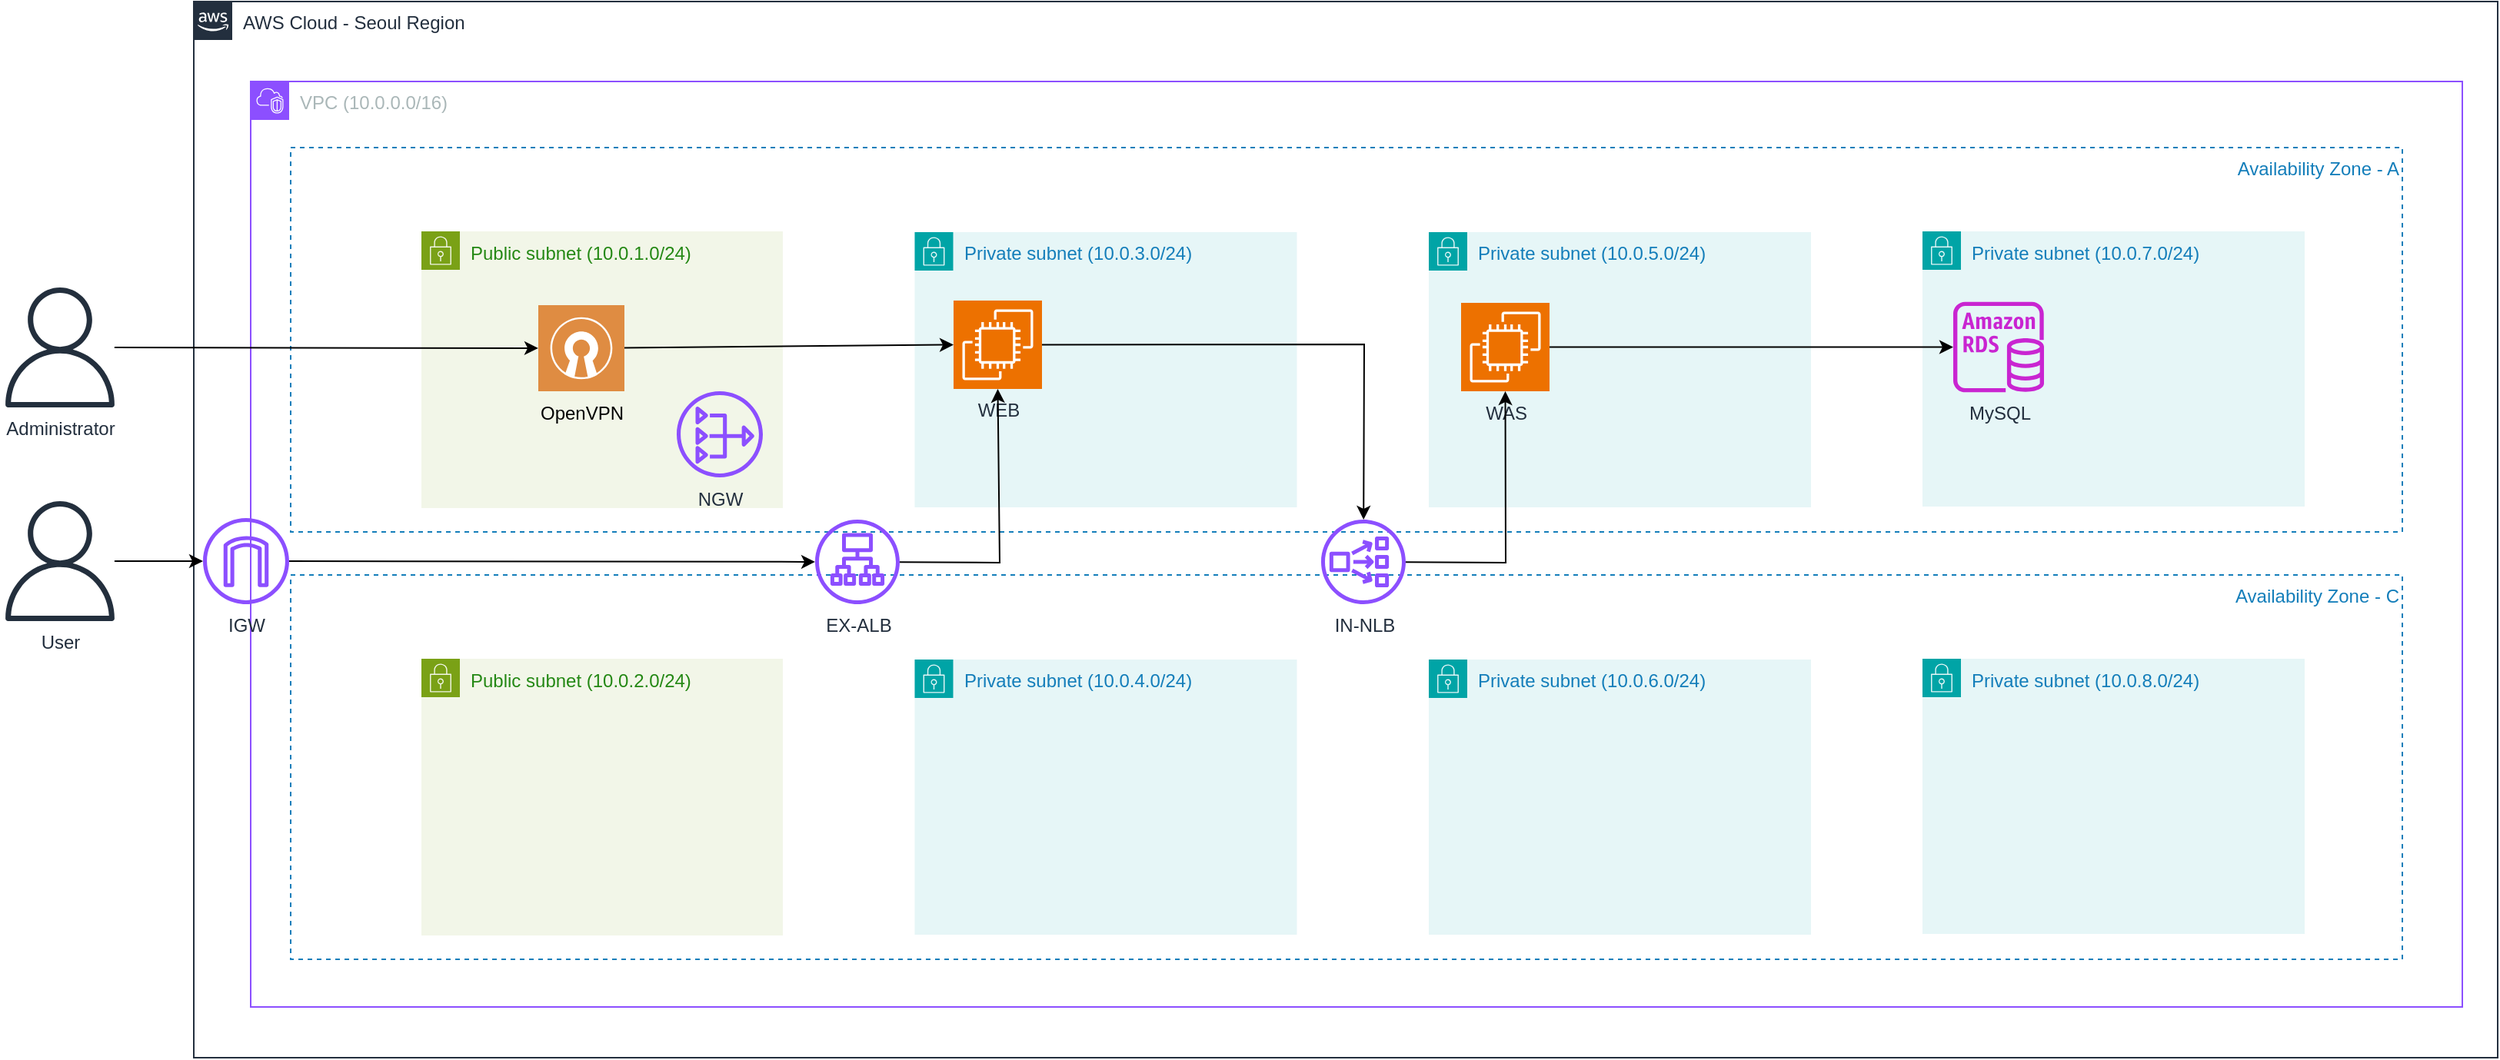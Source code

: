 <mxfile version="24.7.2" type="github">
  <diagram name="페이지-1" id="AiSIVsxfDKLePhhcHkLH">
    <mxGraphModel dx="1880" dy="833" grid="1" gridSize="10" guides="1" tooltips="1" connect="1" arrows="1" fold="1" page="1" pageScale="1" pageWidth="827" pageHeight="1169" math="0" shadow="0">
      <root>
        <mxCell id="0" />
        <mxCell id="1" parent="0" />
        <mxCell id="RFireV2nsP0Aid6oBheT-1" value="AWS Cloud - Seoul Region" style="points=[[0,0],[0.25,0],[0.5,0],[0.75,0],[1,0],[1,0.25],[1,0.5],[1,0.75],[1,1],[0.75,1],[0.5,1],[0.25,1],[0,1],[0,0.75],[0,0.5],[0,0.25]];outlineConnect=0;gradientColor=none;html=1;whiteSpace=wrap;fontSize=12;fontStyle=0;container=1;pointerEvents=0;collapsible=0;recursiveResize=0;shape=mxgraph.aws4.group;grIcon=mxgraph.aws4.group_aws_cloud_alt;strokeColor=#232F3E;fillColor=none;verticalAlign=top;align=left;spacingLeft=30;fontColor=#232F3E;dashed=0;" parent="1" vertex="1">
          <mxGeometry x="146" y="254" width="1498" height="687" as="geometry" />
        </mxCell>
        <mxCell id="RFireV2nsP0Aid6oBheT-2" value="VPC (10.0.0.0/16)" style="points=[[0,0],[0.25,0],[0.5,0],[0.75,0],[1,0],[1,0.25],[1,0.5],[1,0.75],[1,1],[0.75,1],[0.5,1],[0.25,1],[0,1],[0,0.75],[0,0.5],[0,0.25]];outlineConnect=0;gradientColor=none;html=1;whiteSpace=wrap;fontSize=12;fontStyle=0;container=1;pointerEvents=0;collapsible=0;recursiveResize=0;shape=mxgraph.aws4.group;grIcon=mxgraph.aws4.group_vpc2;strokeColor=#8C4FFF;fillColor=none;verticalAlign=top;align=left;spacingLeft=30;fontColor=#AAB7B8;dashed=0;" parent="RFireV2nsP0Aid6oBheT-1" vertex="1">
          <mxGeometry x="37" y="52" width="1438" height="602" as="geometry" />
        </mxCell>
        <mxCell id="RFireV2nsP0Aid6oBheT-3" value="Availability Zone - A" style="fillColor=none;strokeColor=#147EBA;dashed=1;verticalAlign=top;fontStyle=0;fontColor=#147EBA;whiteSpace=wrap;html=1;align=right;" parent="RFireV2nsP0Aid6oBheT-2" vertex="1">
          <mxGeometry x="26" y="43" width="1373" height="250" as="geometry" />
        </mxCell>
        <mxCell id="RFireV2nsP0Aid6oBheT-4" value="Private subnet (10.0.3.0/24)" style="points=[[0,0],[0.25,0],[0.5,0],[0.75,0],[1,0],[1,0.25],[1,0.5],[1,0.75],[1,1],[0.75,1],[0.5,1],[0.25,1],[0,1],[0,0.75],[0,0.5],[0,0.25]];outlineConnect=0;gradientColor=none;html=1;whiteSpace=wrap;fontSize=12;fontStyle=0;container=1;pointerEvents=0;collapsible=0;recursiveResize=0;shape=mxgraph.aws4.group;grIcon=mxgraph.aws4.group_security_group;grStroke=0;strokeColor=#00A4A6;fillColor=#E6F6F7;verticalAlign=top;align=left;spacingLeft=30;fontColor=#147EBA;dashed=0;" parent="RFireV2nsP0Aid6oBheT-2" vertex="1">
          <mxGeometry x="431.75" y="98" width="248.5" height="179" as="geometry" />
        </mxCell>
        <mxCell id="RFireV2nsP0Aid6oBheT-5" value="Private subnet (10.0.5.0/24)" style="points=[[0,0],[0.25,0],[0.5,0],[0.75,0],[1,0],[1,0.25],[1,0.5],[1,0.75],[1,1],[0.75,1],[0.5,1],[0.25,1],[0,1],[0,0.75],[0,0.5],[0,0.25]];outlineConnect=0;gradientColor=none;html=1;whiteSpace=wrap;fontSize=12;fontStyle=0;container=1;pointerEvents=0;collapsible=0;recursiveResize=0;shape=mxgraph.aws4.group;grIcon=mxgraph.aws4.group_security_group;grStroke=0;strokeColor=#00A4A6;fillColor=#E6F6F7;verticalAlign=top;align=left;spacingLeft=30;fontColor=#147EBA;dashed=0;" parent="RFireV2nsP0Aid6oBheT-2" vertex="1">
          <mxGeometry x="766" y="98" width="248.5" height="179" as="geometry" />
        </mxCell>
        <mxCell id="RFireV2nsP0Aid6oBheT-6" value="Public subnet (10.0.1.0/24)" style="points=[[0,0],[0.25,0],[0.5,0],[0.75,0],[1,0],[1,0.25],[1,0.5],[1,0.75],[1,1],[0.75,1],[0.5,1],[0.25,1],[0,1],[0,0.75],[0,0.5],[0,0.25]];outlineConnect=0;gradientColor=none;html=1;whiteSpace=wrap;fontSize=12;fontStyle=0;container=1;pointerEvents=0;collapsible=0;recursiveResize=0;shape=mxgraph.aws4.group;grIcon=mxgraph.aws4.group_security_group;grStroke=0;strokeColor=#7AA116;fillColor=#F2F6E8;verticalAlign=top;align=left;spacingLeft=30;fontColor=#248814;dashed=0;" parent="RFireV2nsP0Aid6oBheT-2" vertex="1">
          <mxGeometry x="111" y="97.5" width="235" height="180" as="geometry" />
        </mxCell>
        <mxCell id="x9lpH0iV2HzW2ZIu7gar-1" value="OpenVPN" style="sketch=0;pointerEvents=1;shadow=0;dashed=0;html=1;strokeColor=none;fillColor=#DF8C42;labelPosition=center;verticalLabelPosition=bottom;verticalAlign=top;align=center;outlineConnect=0;shape=mxgraph.veeam2.open_vpn;" vertex="1" parent="RFireV2nsP0Aid6oBheT-6">
          <mxGeometry x="76" y="48" width="56" height="56" as="geometry" />
        </mxCell>
        <mxCell id="RFireV2nsP0Aid6oBheT-7" value="Availability Zone - C" style="fillColor=none;strokeColor=#147EBA;dashed=1;verticalAlign=top;fontStyle=0;fontColor=#147EBA;whiteSpace=wrap;html=1;align=right;" parent="RFireV2nsP0Aid6oBheT-2" vertex="1">
          <mxGeometry x="26" y="321" width="1373" height="250" as="geometry" />
        </mxCell>
        <mxCell id="RFireV2nsP0Aid6oBheT-8" value="Private subnet (10.0.4.0/24)" style="points=[[0,0],[0.25,0],[0.5,0],[0.75,0],[1,0],[1,0.25],[1,0.5],[1,0.75],[1,1],[0.75,1],[0.5,1],[0.25,1],[0,1],[0,0.75],[0,0.5],[0,0.25]];outlineConnect=0;gradientColor=none;html=1;whiteSpace=wrap;fontSize=12;fontStyle=0;container=1;pointerEvents=0;collapsible=0;recursiveResize=0;shape=mxgraph.aws4.group;grIcon=mxgraph.aws4.group_security_group;grStroke=0;strokeColor=#00A4A6;fillColor=#E6F6F7;verticalAlign=top;align=left;spacingLeft=30;fontColor=#147EBA;dashed=0;" parent="RFireV2nsP0Aid6oBheT-2" vertex="1">
          <mxGeometry x="431.75" y="376" width="248.5" height="179" as="geometry" />
        </mxCell>
        <mxCell id="RFireV2nsP0Aid6oBheT-9" value="Private subnet (10.0.6.0/24)" style="points=[[0,0],[0.25,0],[0.5,0],[0.75,0],[1,0],[1,0.25],[1,0.5],[1,0.75],[1,1],[0.75,1],[0.5,1],[0.25,1],[0,1],[0,0.75],[0,0.5],[0,0.25]];outlineConnect=0;gradientColor=none;html=1;whiteSpace=wrap;fontSize=12;fontStyle=0;container=1;pointerEvents=0;collapsible=0;recursiveResize=0;shape=mxgraph.aws4.group;grIcon=mxgraph.aws4.group_security_group;grStroke=0;strokeColor=#00A4A6;fillColor=#E6F6F7;verticalAlign=top;align=left;spacingLeft=30;fontColor=#147EBA;dashed=0;" parent="RFireV2nsP0Aid6oBheT-2" vertex="1">
          <mxGeometry x="766" y="376" width="248.5" height="179" as="geometry" />
        </mxCell>
        <mxCell id="RFireV2nsP0Aid6oBheT-10" value="Public subnet (10.0.2.0/24)" style="points=[[0,0],[0.25,0],[0.5,0],[0.75,0],[1,0],[1,0.25],[1,0.5],[1,0.75],[1,1],[0.75,1],[0.5,1],[0.25,1],[0,1],[0,0.75],[0,0.5],[0,0.25]];outlineConnect=0;gradientColor=none;html=1;whiteSpace=wrap;fontSize=12;fontStyle=0;container=1;pointerEvents=0;collapsible=0;recursiveResize=0;shape=mxgraph.aws4.group;grIcon=mxgraph.aws4.group_security_group;grStroke=0;strokeColor=#7AA116;fillColor=#F2F6E8;verticalAlign=top;align=left;spacingLeft=30;fontColor=#248814;dashed=0;" parent="RFireV2nsP0Aid6oBheT-2" vertex="1">
          <mxGeometry x="111" y="375.5" width="235" height="180" as="geometry" />
        </mxCell>
        <mxCell id="x9lpH0iV2HzW2ZIu7gar-2" value="EX-ALB" style="sketch=0;outlineConnect=0;fontColor=#232F3E;gradientColor=none;fillColor=#8C4FFF;strokeColor=none;dashed=0;verticalLabelPosition=bottom;verticalAlign=top;align=center;html=1;fontSize=12;fontStyle=0;aspect=fixed;pointerEvents=1;shape=mxgraph.aws4.application_load_balancer;" vertex="1" parent="RFireV2nsP0Aid6oBheT-2">
          <mxGeometry x="367" y="285" width="55" height="55" as="geometry" />
        </mxCell>
        <mxCell id="x9lpH0iV2HzW2ZIu7gar-3" value="IN-NLB" style="sketch=0;outlineConnect=0;fontColor=#232F3E;gradientColor=none;fillColor=#8C4FFF;strokeColor=none;dashed=0;verticalLabelPosition=bottom;verticalAlign=top;align=center;html=1;fontSize=12;fontStyle=0;aspect=fixed;pointerEvents=1;shape=mxgraph.aws4.network_load_balancer;" vertex="1" parent="RFireV2nsP0Aid6oBheT-2">
          <mxGeometry x="696" y="285" width="55" height="55" as="geometry" />
        </mxCell>
        <mxCell id="x9lpH0iV2HzW2ZIu7gar-4" value="WEB" style="sketch=0;points=[[0,0,0],[0.25,0,0],[0.5,0,0],[0.75,0,0],[1,0,0],[0,1,0],[0.25,1,0],[0.5,1,0],[0.75,1,0],[1,1,0],[0,0.25,0],[0,0.5,0],[0,0.75,0],[1,0.25,0],[1,0.5,0],[1,0.75,0]];outlineConnect=0;fontColor=#232F3E;fillColor=#ED7100;strokeColor=#ffffff;dashed=0;verticalLabelPosition=bottom;verticalAlign=top;align=center;html=1;fontSize=12;fontStyle=0;aspect=fixed;shape=mxgraph.aws4.resourceIcon;resIcon=mxgraph.aws4.ec2;" vertex="1" parent="RFireV2nsP0Aid6oBheT-2">
          <mxGeometry x="457" y="142.5" width="57.5" height="57.5" as="geometry" />
        </mxCell>
        <mxCell id="x9lpH0iV2HzW2ZIu7gar-6" value="Private subnet (10.0.7.0/24)" style="points=[[0,0],[0.25,0],[0.5,0],[0.75,0],[1,0],[1,0.25],[1,0.5],[1,0.75],[1,1],[0.75,1],[0.5,1],[0.25,1],[0,1],[0,0.75],[0,0.5],[0,0.25]];outlineConnect=0;gradientColor=none;html=1;whiteSpace=wrap;fontSize=12;fontStyle=0;container=1;pointerEvents=0;collapsible=0;recursiveResize=0;shape=mxgraph.aws4.group;grIcon=mxgraph.aws4.group_security_group;grStroke=0;strokeColor=#00A4A6;fillColor=#E6F6F7;verticalAlign=top;align=left;spacingLeft=30;fontColor=#147EBA;dashed=0;" vertex="1" parent="RFireV2nsP0Aid6oBheT-2">
          <mxGeometry x="1087" y="97.5" width="248.5" height="179" as="geometry" />
        </mxCell>
        <mxCell id="x9lpH0iV2HzW2ZIu7gar-8" value="Private subnet (10.0.8.0/24)" style="points=[[0,0],[0.25,0],[0.5,0],[0.75,0],[1,0],[1,0.25],[1,0.5],[1,0.75],[1,1],[0.75,1],[0.5,1],[0.25,1],[0,1],[0,0.75],[0,0.5],[0,0.25]];outlineConnect=0;gradientColor=none;html=1;whiteSpace=wrap;fontSize=12;fontStyle=0;container=1;pointerEvents=0;collapsible=0;recursiveResize=0;shape=mxgraph.aws4.group;grIcon=mxgraph.aws4.group_security_group;grStroke=0;strokeColor=#00A4A6;fillColor=#E6F6F7;verticalAlign=top;align=left;spacingLeft=30;fontColor=#147EBA;dashed=0;" vertex="1" parent="RFireV2nsP0Aid6oBheT-2">
          <mxGeometry x="1087" y="375.5" width="248.5" height="179" as="geometry" />
        </mxCell>
        <mxCell id="RFireV2nsP0Aid6oBheT-11" value="NGW" style="sketch=0;outlineConnect=0;fontColor=#232F3E;gradientColor=none;fillColor=#8C4FFF;strokeColor=none;dashed=0;verticalLabelPosition=bottom;verticalAlign=top;align=center;html=1;fontSize=12;fontStyle=0;aspect=fixed;pointerEvents=1;shape=mxgraph.aws4.nat_gateway;" parent="RFireV2nsP0Aid6oBheT-2" vertex="1">
          <mxGeometry x="277" y="201.5" width="56" height="56" as="geometry" />
        </mxCell>
        <mxCell id="x9lpH0iV2HzW2ZIu7gar-10" value="WAS" style="sketch=0;points=[[0,0,0],[0.25,0,0],[0.5,0,0],[0.75,0,0],[1,0,0],[0,1,0],[0.25,1,0],[0.5,1,0],[0.75,1,0],[1,1,0],[0,0.25,0],[0,0.5,0],[0,0.75,0],[1,0.25,0],[1,0.5,0],[1,0.75,0]];outlineConnect=0;fontColor=#232F3E;fillColor=#ED7100;strokeColor=#ffffff;dashed=0;verticalLabelPosition=bottom;verticalAlign=top;align=center;html=1;fontSize=12;fontStyle=0;aspect=fixed;shape=mxgraph.aws4.resourceIcon;resIcon=mxgraph.aws4.ec2;" vertex="1" parent="RFireV2nsP0Aid6oBheT-2">
          <mxGeometry x="787" y="144" width="57.5" height="57.5" as="geometry" />
        </mxCell>
        <mxCell id="x9lpH0iV2HzW2ZIu7gar-12" value="" style="endArrow=classic;html=1;rounded=0;entryX=0.5;entryY=1;entryDx=0;entryDy=0;entryPerimeter=0;" edge="1" parent="RFireV2nsP0Aid6oBheT-2" source="x9lpH0iV2HzW2ZIu7gar-2" target="x9lpH0iV2HzW2ZIu7gar-4">
          <mxGeometry width="50" height="50" relative="1" as="geometry">
            <mxPoint x="577" y="254" as="sourcePoint" />
            <mxPoint x="627" y="204" as="targetPoint" />
            <Array as="points">
              <mxPoint x="487" y="313" />
            </Array>
          </mxGeometry>
        </mxCell>
        <mxCell id="x9lpH0iV2HzW2ZIu7gar-16" value="" style="endArrow=classic;html=1;rounded=0;exitX=1;exitY=0.5;exitDx=0;exitDy=0;exitPerimeter=0;" edge="1" parent="RFireV2nsP0Aid6oBheT-2" source="x9lpH0iV2HzW2ZIu7gar-4" target="x9lpH0iV2HzW2ZIu7gar-3">
          <mxGeometry width="50" height="50" relative="1" as="geometry">
            <mxPoint x="557" y="284" as="sourcePoint" />
            <mxPoint x="607" y="234" as="targetPoint" />
            <Array as="points">
              <mxPoint x="724" y="171" />
            </Array>
          </mxGeometry>
        </mxCell>
        <mxCell id="x9lpH0iV2HzW2ZIu7gar-17" value="" style="endArrow=classic;html=1;rounded=0;entryX=0.5;entryY=1;entryDx=0;entryDy=0;entryPerimeter=0;" edge="1" parent="RFireV2nsP0Aid6oBheT-2" source="x9lpH0iV2HzW2ZIu7gar-3" target="x9lpH0iV2HzW2ZIu7gar-10">
          <mxGeometry width="50" height="50" relative="1" as="geometry">
            <mxPoint x="847" y="284" as="sourcePoint" />
            <mxPoint x="897" y="234" as="targetPoint" />
            <Array as="points">
              <mxPoint x="816" y="313" />
            </Array>
          </mxGeometry>
        </mxCell>
        <mxCell id="x9lpH0iV2HzW2ZIu7gar-18" value="" style="endArrow=classic;html=1;rounded=0;exitX=1;exitY=0.5;exitDx=0;exitDy=0;exitPerimeter=0;" edge="1" parent="RFireV2nsP0Aid6oBheT-2" source="x9lpH0iV2HzW2ZIu7gar-10" target="x9lpH0iV2HzW2ZIu7gar-9">
          <mxGeometry width="50" height="50" relative="1" as="geometry">
            <mxPoint x="847" y="284" as="sourcePoint" />
            <mxPoint x="897" y="234" as="targetPoint" />
          </mxGeometry>
        </mxCell>
        <mxCell id="x9lpH0iV2HzW2ZIu7gar-9" value="MySQL" style="sketch=0;outlineConnect=0;fontColor=#232F3E;gradientColor=none;fillColor=#C925D1;strokeColor=none;dashed=0;verticalLabelPosition=bottom;verticalAlign=top;align=center;html=1;fontSize=12;fontStyle=0;aspect=fixed;pointerEvents=1;shape=mxgraph.aws4.rds_instance;" vertex="1" parent="RFireV2nsP0Aid6oBheT-2">
          <mxGeometry x="1107" y="143.25" width="59" height="59" as="geometry" />
        </mxCell>
        <mxCell id="x9lpH0iV2HzW2ZIu7gar-23" value="" style="endArrow=classic;html=1;rounded=0;entryX=0;entryY=0.5;entryDx=0;entryDy=0;entryPerimeter=0;" edge="1" parent="RFireV2nsP0Aid6oBheT-2" source="x9lpH0iV2HzW2ZIu7gar-1" target="x9lpH0iV2HzW2ZIu7gar-4">
          <mxGeometry width="50" height="50" relative="1" as="geometry">
            <mxPoint x="337" y="304" as="sourcePoint" />
            <mxPoint x="387" y="254" as="targetPoint" />
          </mxGeometry>
        </mxCell>
        <mxCell id="RFireV2nsP0Aid6oBheT-12" value="IGW" style="sketch=0;outlineConnect=0;fontColor=#232F3E;gradientColor=none;fillColor=#8C4FFF;strokeColor=none;dashed=0;verticalLabelPosition=bottom;verticalAlign=top;align=center;html=1;fontSize=12;fontStyle=0;aspect=fixed;pointerEvents=1;shape=mxgraph.aws4.internet_gateway;" parent="RFireV2nsP0Aid6oBheT-1" vertex="1">
          <mxGeometry x="6" y="336" width="56" height="56" as="geometry" />
        </mxCell>
        <mxCell id="x9lpH0iV2HzW2ZIu7gar-15" value="" style="endArrow=classic;html=1;rounded=0;" edge="1" parent="RFireV2nsP0Aid6oBheT-1" source="RFireV2nsP0Aid6oBheT-12" target="x9lpH0iV2HzW2ZIu7gar-2">
          <mxGeometry width="50" height="50" relative="1" as="geometry">
            <mxPoint x="284" y="426" as="sourcePoint" />
            <mxPoint x="334" y="376" as="targetPoint" />
          </mxGeometry>
        </mxCell>
        <mxCell id="x9lpH0iV2HzW2ZIu7gar-19" value="User" style="sketch=0;outlineConnect=0;fontColor=#232F3E;gradientColor=none;fillColor=#232F3D;strokeColor=none;dashed=0;verticalLabelPosition=bottom;verticalAlign=top;align=center;html=1;fontSize=12;fontStyle=0;aspect=fixed;pointerEvents=1;shape=mxgraph.aws4.user;" vertex="1" parent="1">
          <mxGeometry x="20" y="579" width="78" height="78" as="geometry" />
        </mxCell>
        <mxCell id="x9lpH0iV2HzW2ZIu7gar-20" value="Administrator" style="sketch=0;outlineConnect=0;fontColor=#232F3E;gradientColor=none;fillColor=#232F3D;strokeColor=none;dashed=0;verticalLabelPosition=bottom;verticalAlign=top;align=center;html=1;fontSize=12;fontStyle=0;aspect=fixed;pointerEvents=1;shape=mxgraph.aws4.user;" vertex="1" parent="1">
          <mxGeometry x="20" y="440" width="78" height="78" as="geometry" />
        </mxCell>
        <mxCell id="x9lpH0iV2HzW2ZIu7gar-21" value="" style="endArrow=classic;html=1;rounded=0;" edge="1" parent="1" source="x9lpH0iV2HzW2ZIu7gar-19" target="RFireV2nsP0Aid6oBheT-12">
          <mxGeometry width="50" height="50" relative="1" as="geometry">
            <mxPoint x="310" y="600" as="sourcePoint" />
            <mxPoint x="360" y="550" as="targetPoint" />
          </mxGeometry>
        </mxCell>
        <mxCell id="x9lpH0iV2HzW2ZIu7gar-22" value="" style="endArrow=classic;html=1;rounded=0;" edge="1" parent="1" source="x9lpH0iV2HzW2ZIu7gar-20" target="x9lpH0iV2HzW2ZIu7gar-1">
          <mxGeometry width="50" height="50" relative="1" as="geometry">
            <mxPoint x="250" y="610" as="sourcePoint" />
            <mxPoint x="300" y="560" as="targetPoint" />
          </mxGeometry>
        </mxCell>
      </root>
    </mxGraphModel>
  </diagram>
</mxfile>
